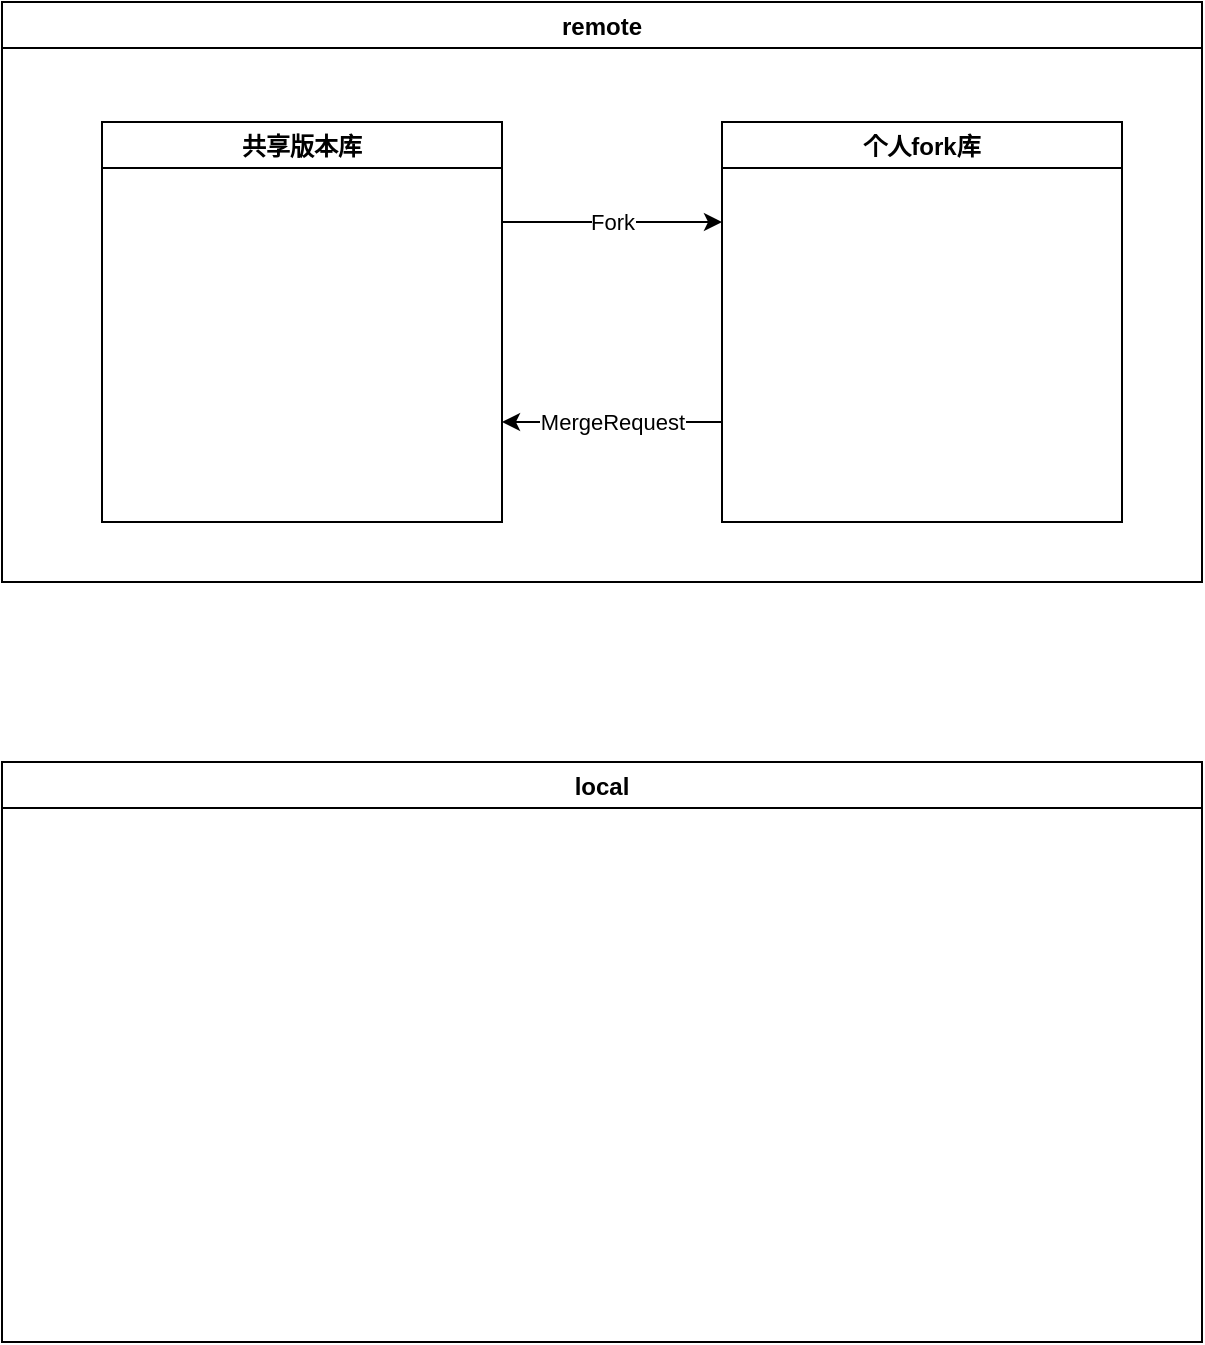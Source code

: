 <mxfile version="16.1.0" type="github">
  <diagram id="NaEb7eJQa-QKAy5xCqQO" name="第 1 页">
    <mxGraphModel dx="1422" dy="762" grid="1" gridSize="10" guides="1" tooltips="1" connect="1" arrows="1" fold="1" page="1" pageScale="1" pageWidth="1169" pageHeight="827" math="0" shadow="0">
      <root>
        <mxCell id="0" />
        <mxCell id="1" parent="0" />
        <mxCell id="h9Qk-xgom7_sQPxiCuEm-5" value="remote" style="swimlane;" vertex="1" parent="1">
          <mxGeometry x="270" y="60" width="600" height="290" as="geometry">
            <mxRectangle x="270" y="60" width="130" height="23" as="alternateBounds" />
          </mxGeometry>
        </mxCell>
        <mxCell id="h9Qk-xgom7_sQPxiCuEm-9" value="Fork" style="edgeStyle=orthogonalEdgeStyle;rounded=0;orthogonalLoop=1;jettySize=auto;html=1;exitX=1;exitY=0.25;exitDx=0;exitDy=0;entryX=0;entryY=0.25;entryDx=0;entryDy=0;" edge="1" parent="h9Qk-xgom7_sQPxiCuEm-5" source="h9Qk-xgom7_sQPxiCuEm-7" target="h9Qk-xgom7_sQPxiCuEm-8">
          <mxGeometry relative="1" as="geometry" />
        </mxCell>
        <mxCell id="h9Qk-xgom7_sQPxiCuEm-7" value="共享版本库" style="swimlane;" vertex="1" parent="h9Qk-xgom7_sQPxiCuEm-5">
          <mxGeometry x="50" y="60" width="200" height="200" as="geometry" />
        </mxCell>
        <mxCell id="h9Qk-xgom7_sQPxiCuEm-10" value="MergeRequest" style="edgeStyle=orthogonalEdgeStyle;rounded=0;orthogonalLoop=1;jettySize=auto;html=1;exitX=0;exitY=0.75;exitDx=0;exitDy=0;entryX=1;entryY=0.75;entryDx=0;entryDy=0;" edge="1" parent="h9Qk-xgom7_sQPxiCuEm-5" source="h9Qk-xgom7_sQPxiCuEm-8" target="h9Qk-xgom7_sQPxiCuEm-7">
          <mxGeometry relative="1" as="geometry" />
        </mxCell>
        <mxCell id="h9Qk-xgom7_sQPxiCuEm-8" value="个人fork库" style="swimlane;" vertex="1" parent="h9Qk-xgom7_sQPxiCuEm-5">
          <mxGeometry x="360" y="60" width="200" height="200" as="geometry" />
        </mxCell>
        <mxCell id="h9Qk-xgom7_sQPxiCuEm-6" value="local" style="swimlane;" vertex="1" parent="1">
          <mxGeometry x="270" y="440" width="600" height="290" as="geometry">
            <mxRectangle x="270" y="60" width="130" height="23" as="alternateBounds" />
          </mxGeometry>
        </mxCell>
      </root>
    </mxGraphModel>
  </diagram>
</mxfile>
